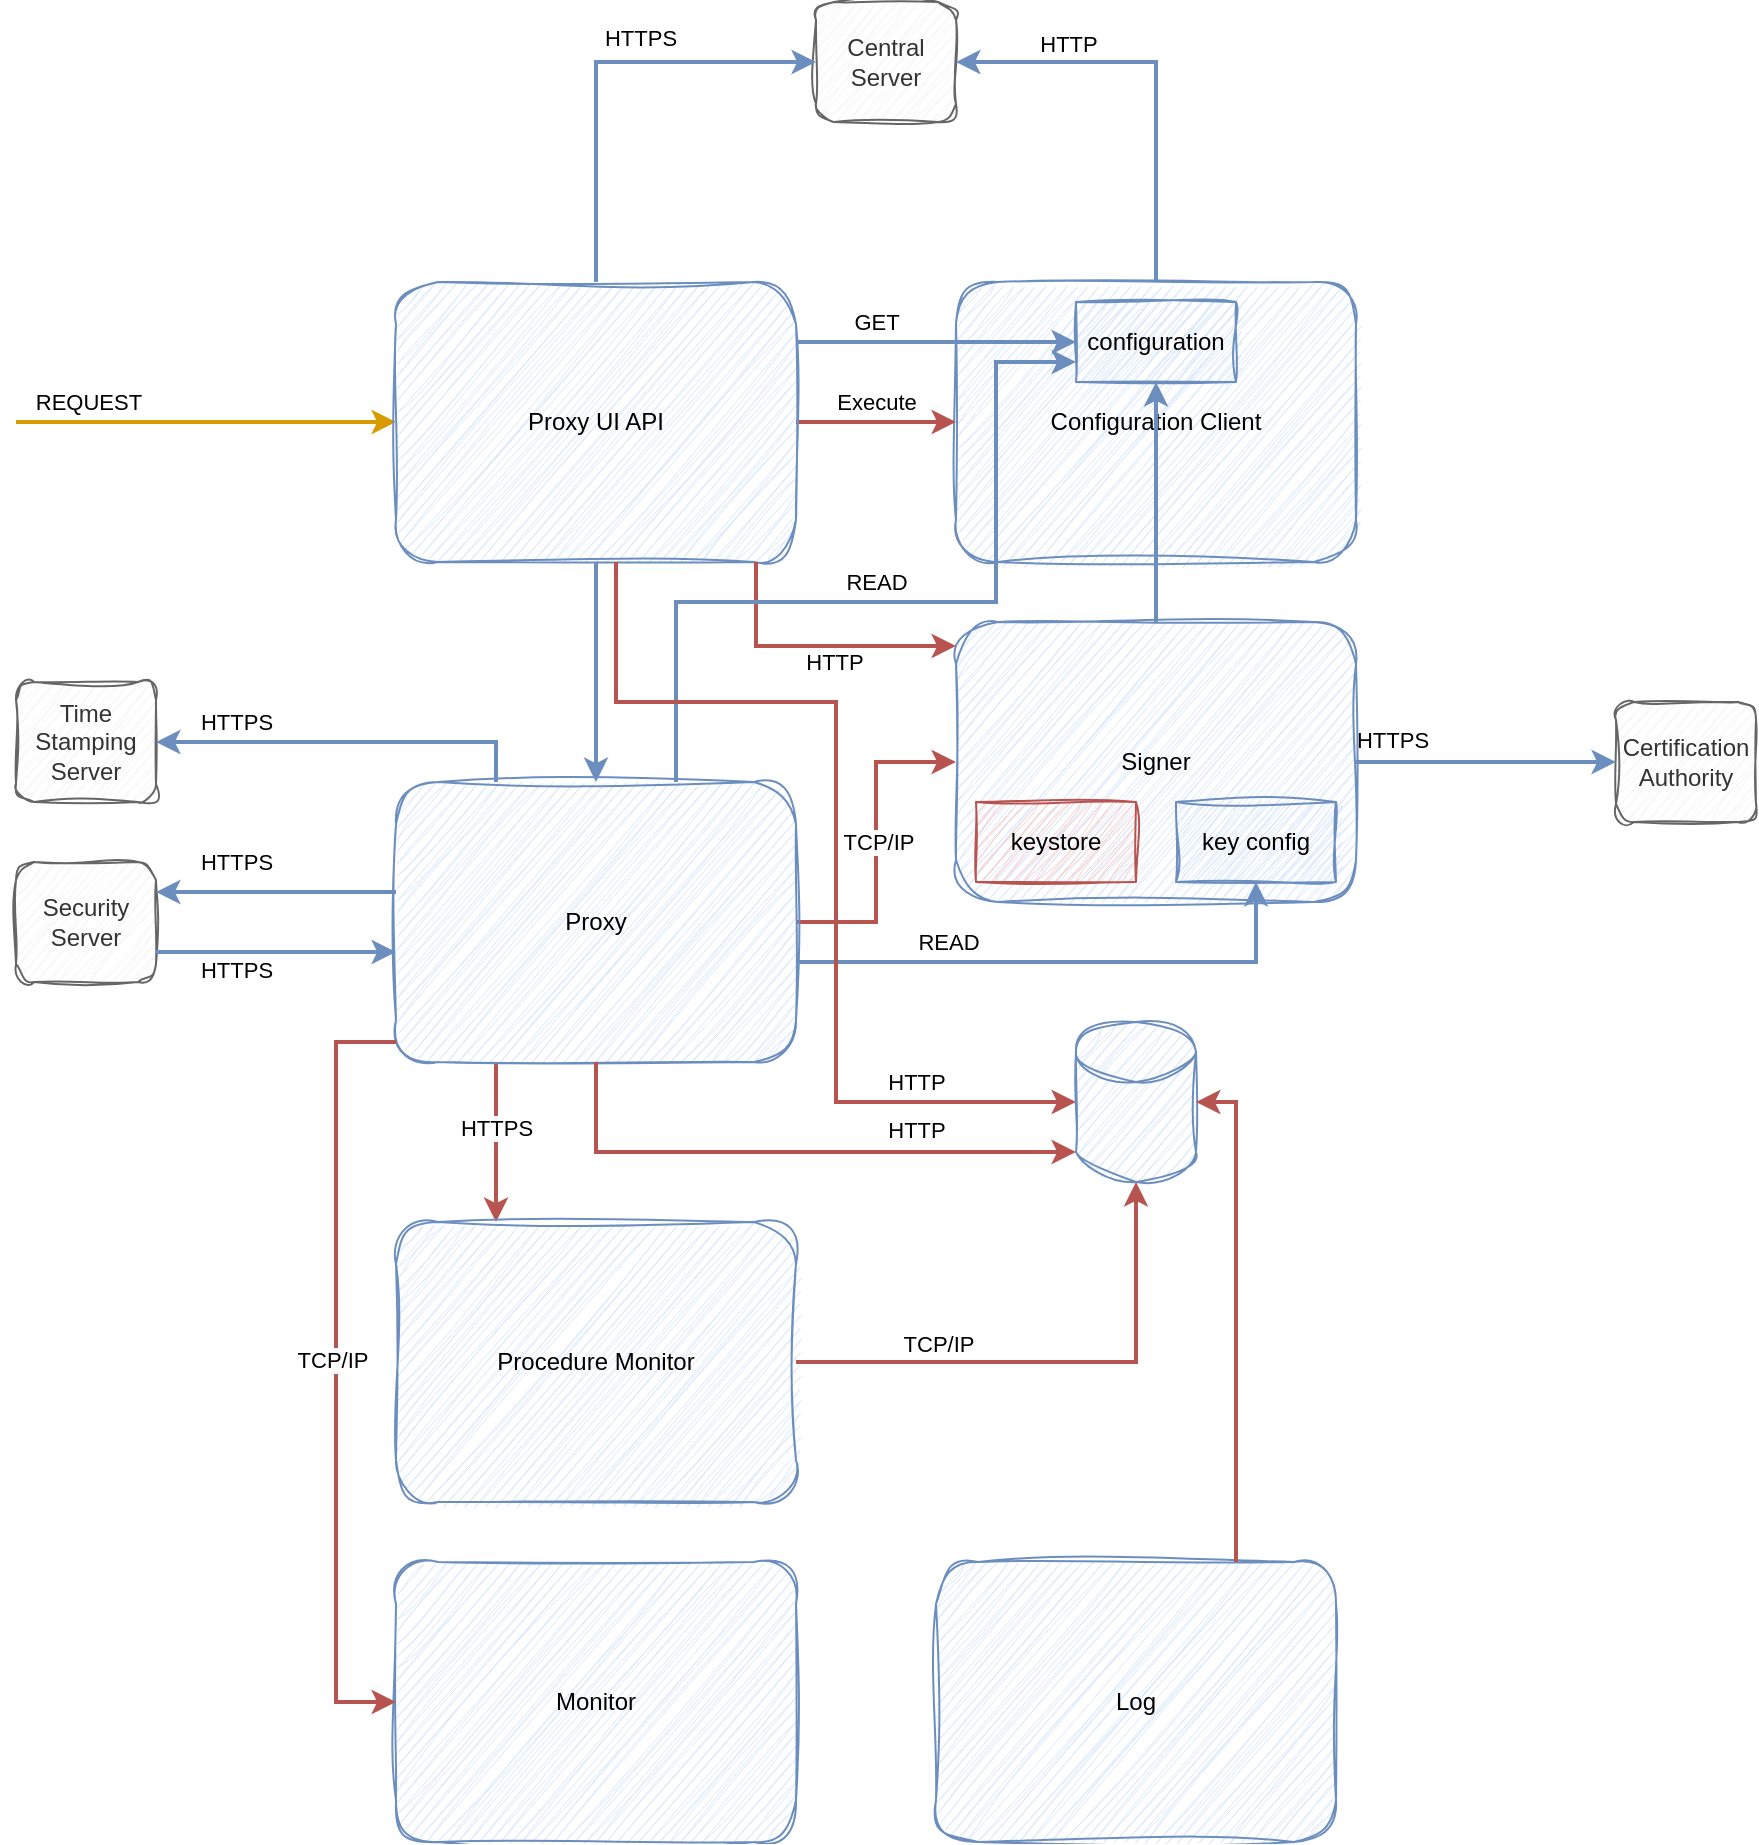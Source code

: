 <mxfile version="22.0.0" type="device">
  <diagram name="Page-1" id="yFWf8z5Nc-p6vVvYTItX">
    <mxGraphModel dx="1837" dy="732" grid="1" gridSize="10" guides="1" tooltips="1" connect="1" arrows="1" fold="1" page="1" pageScale="1" pageWidth="827" pageHeight="1169" math="0" shadow="0">
      <root>
        <mxCell id="0" />
        <mxCell id="1" parent="0" />
        <mxCell id="6mhNRu9M8aY7b2GkpPyk-1" value="Central Server" style="rounded=1;whiteSpace=wrap;html=1;fillColor=#f5f5f5;fontColor=#333333;strokeColor=#666666;sketch=1;curveFitting=1;jiggle=2;" parent="1" vertex="1">
          <mxGeometry x="320" y="180" width="70" height="60" as="geometry" />
        </mxCell>
        <mxCell id="6mhNRu9M8aY7b2GkpPyk-2" value="Security Server" style="rounded=1;whiteSpace=wrap;html=1;sketch=1;curveFitting=1;jiggle=2;fillColor=#f5f5f5;fontColor=#333333;strokeColor=#666666;" parent="1" vertex="1">
          <mxGeometry x="-80" y="610" width="70" height="60" as="geometry" />
        </mxCell>
        <mxCell id="6mhNRu9M8aY7b2GkpPyk-3" value="Time Stamping Server" style="rounded=1;whiteSpace=wrap;html=1;sketch=1;curveFitting=1;jiggle=2;fillColor=#f5f5f5;fontColor=#333333;strokeColor=#666666;" parent="1" vertex="1">
          <mxGeometry x="-80" y="520" width="70" height="60" as="geometry" />
        </mxCell>
        <mxCell id="6mhNRu9M8aY7b2GkpPyk-4" value="Certification Authority" style="rounded=1;whiteSpace=wrap;html=1;sketch=1;curveFitting=1;jiggle=2;fillColor=#f5f5f5;fontColor=#333333;strokeColor=#666666;" parent="1" vertex="1">
          <mxGeometry x="720" y="530" width="70" height="60" as="geometry" />
        </mxCell>
        <mxCell id="6mhNRu9M8aY7b2GkpPyk-7" value="" style="group" parent="1" vertex="1" connectable="0">
          <mxGeometry x="390" y="320" width="200" height="140" as="geometry" />
        </mxCell>
        <mxCell id="6mhNRu9M8aY7b2GkpPyk-5" value="Configuration Client" style="rounded=1;whiteSpace=wrap;html=1;labelPosition=center;verticalLabelPosition=middle;align=center;verticalAlign=middle;fillColor=#dae8fc;strokeColor=#6c8ebf;sketch=1;curveFitting=1;jiggle=2;" parent="6mhNRu9M8aY7b2GkpPyk-7" vertex="1">
          <mxGeometry width="200" height="140" as="geometry" />
        </mxCell>
        <mxCell id="6mhNRu9M8aY7b2GkpPyk-6" value="configuration" style="rounded=0;whiteSpace=wrap;html=1;fillColor=#dae8fc;strokeColor=#6c8ebf;sketch=1;curveFitting=1;jiggle=2;" parent="6mhNRu9M8aY7b2GkpPyk-7" vertex="1">
          <mxGeometry x="60" y="10" width="80" height="40" as="geometry" />
        </mxCell>
        <mxCell id="6mhNRu9M8aY7b2GkpPyk-8" style="edgeStyle=orthogonalEdgeStyle;rounded=0;orthogonalLoop=1;jettySize=auto;html=1;fillColor=#dae8fc;strokeColor=#6c8ebf;strokeWidth=2;entryX=1;entryY=0.5;entryDx=0;entryDy=0;" parent="1" source="6mhNRu9M8aY7b2GkpPyk-5" target="6mhNRu9M8aY7b2GkpPyk-1" edge="1">
          <mxGeometry relative="1" as="geometry">
            <mxPoint x="420" y="250" as="targetPoint" />
            <Array as="points">
              <mxPoint x="490" y="210" />
            </Array>
          </mxGeometry>
        </mxCell>
        <mxCell id="6mhNRu9M8aY7b2GkpPyk-9" value="HTTP" style="edgeLabel;html=1;align=center;verticalAlign=middle;resizable=0;points=[];" parent="6mhNRu9M8aY7b2GkpPyk-8" vertex="1" connectable="0">
          <mxGeometry x="-0.127" relative="1" as="geometry">
            <mxPoint x="-44" y="-28" as="offset" />
          </mxGeometry>
        </mxCell>
        <mxCell id="6mhNRu9M8aY7b2GkpPyk-13" style="edgeStyle=orthogonalEdgeStyle;rounded=0;orthogonalLoop=1;jettySize=auto;html=1;entryX=0;entryY=0.5;entryDx=0;entryDy=0;fillColor=#f8cecc;strokeColor=#b85450;strokeWidth=2;" parent="1" source="6mhNRu9M8aY7b2GkpPyk-11" target="6mhNRu9M8aY7b2GkpPyk-5" edge="1">
          <mxGeometry relative="1" as="geometry" />
        </mxCell>
        <mxCell id="6mhNRu9M8aY7b2GkpPyk-14" value="Execute" style="edgeLabel;html=1;align=center;verticalAlign=middle;resizable=0;points=[];" parent="6mhNRu9M8aY7b2GkpPyk-13" vertex="1" connectable="0">
          <mxGeometry x="-0.275" relative="1" as="geometry">
            <mxPoint x="11" y="-10" as="offset" />
          </mxGeometry>
        </mxCell>
        <mxCell id="6mhNRu9M8aY7b2GkpPyk-15" style="edgeStyle=orthogonalEdgeStyle;rounded=0;orthogonalLoop=1;jettySize=auto;html=1;fillColor=#dae8fc;strokeColor=#6c8ebf;strokeWidth=2;" parent="1" source="6mhNRu9M8aY7b2GkpPyk-11" target="6mhNRu9M8aY7b2GkpPyk-1" edge="1">
          <mxGeometry relative="1" as="geometry">
            <mxPoint x="330" y="215" as="targetPoint" />
            <Array as="points">
              <mxPoint x="210" y="210" />
            </Array>
          </mxGeometry>
        </mxCell>
        <mxCell id="6mhNRu9M8aY7b2GkpPyk-16" value="HTTPS" style="edgeLabel;html=1;align=center;verticalAlign=middle;resizable=0;points=[];" parent="6mhNRu9M8aY7b2GkpPyk-15" vertex="1" connectable="0">
          <mxGeometry x="0.197" relative="1" as="geometry">
            <mxPoint y="-12" as="offset" />
          </mxGeometry>
        </mxCell>
        <mxCell id="6mhNRu9M8aY7b2GkpPyk-17" style="edgeStyle=orthogonalEdgeStyle;rounded=0;orthogonalLoop=1;jettySize=auto;html=1;entryX=0;entryY=0.5;entryDx=0;entryDy=0;fillColor=#dae8fc;strokeColor=#6c8ebf;strokeWidth=2;" parent="1" source="6mhNRu9M8aY7b2GkpPyk-11" target="6mhNRu9M8aY7b2GkpPyk-6" edge="1">
          <mxGeometry relative="1" as="geometry">
            <Array as="points">
              <mxPoint x="350" y="350" />
              <mxPoint x="350" y="350" />
            </Array>
          </mxGeometry>
        </mxCell>
        <mxCell id="6mhNRu9M8aY7b2GkpPyk-18" value="GET" style="edgeLabel;html=1;align=center;verticalAlign=middle;resizable=0;points=[];" parent="6mhNRu9M8aY7b2GkpPyk-17" vertex="1" connectable="0">
          <mxGeometry x="-0.543" y="1" relative="1" as="geometry">
            <mxPoint x="8" y="-9" as="offset" />
          </mxGeometry>
        </mxCell>
        <mxCell id="6mhNRu9M8aY7b2GkpPyk-26" style="edgeStyle=orthogonalEdgeStyle;rounded=0;orthogonalLoop=1;jettySize=auto;html=1;startArrow=classic;startFill=1;endArrow=none;endFill=0;strokeWidth=2;fillColor=#ffe6cc;strokeColor=#d79b00;" parent="1" source="6mhNRu9M8aY7b2GkpPyk-11" edge="1">
          <mxGeometry relative="1" as="geometry">
            <mxPoint x="-80" y="390" as="targetPoint" />
          </mxGeometry>
        </mxCell>
        <mxCell id="6mhNRu9M8aY7b2GkpPyk-27" value="REQUEST" style="edgeLabel;html=1;align=center;verticalAlign=middle;resizable=0;points=[];" parent="6mhNRu9M8aY7b2GkpPyk-26" vertex="1" connectable="0">
          <mxGeometry x="0.552" relative="1" as="geometry">
            <mxPoint x="-7" y="-10" as="offset" />
          </mxGeometry>
        </mxCell>
        <mxCell id="6mhNRu9M8aY7b2GkpPyk-30" style="edgeStyle=orthogonalEdgeStyle;rounded=0;orthogonalLoop=1;jettySize=auto;html=1;entryX=0.5;entryY=0;entryDx=0;entryDy=0;fillColor=#dae8fc;strokeColor=#6c8ebf;strokeWidth=2;" parent="1" source="6mhNRu9M8aY7b2GkpPyk-11" target="6mhNRu9M8aY7b2GkpPyk-29" edge="1">
          <mxGeometry relative="1" as="geometry" />
        </mxCell>
        <mxCell id="6mhNRu9M8aY7b2GkpPyk-11" value="Proxy UI API" style="rounded=1;whiteSpace=wrap;html=1;labelPosition=center;verticalLabelPosition=middle;align=center;verticalAlign=middle;fillColor=#dae8fc;strokeColor=#6c8ebf;sketch=1;curveFitting=1;jiggle=2;" parent="1" vertex="1">
          <mxGeometry x="110" y="320" width="200" height="140" as="geometry" />
        </mxCell>
        <mxCell id="6mhNRu9M8aY7b2GkpPyk-24" style="edgeStyle=orthogonalEdgeStyle;rounded=0;orthogonalLoop=1;jettySize=auto;html=1;entryX=0;entryY=0.5;entryDx=0;entryDy=0;fillColor=#dae8fc;strokeColor=#6c8ebf;strokeWidth=2;" parent="1" source="6mhNRu9M8aY7b2GkpPyk-19" target="6mhNRu9M8aY7b2GkpPyk-4" edge="1">
          <mxGeometry relative="1" as="geometry" />
        </mxCell>
        <mxCell id="6mhNRu9M8aY7b2GkpPyk-25" value="HTTPS" style="edgeLabel;html=1;align=center;verticalAlign=middle;resizable=0;points=[];" parent="6mhNRu9M8aY7b2GkpPyk-24" vertex="1" connectable="0">
          <mxGeometry x="-0.73" y="3" relative="1" as="geometry">
            <mxPoint y="-8" as="offset" />
          </mxGeometry>
        </mxCell>
        <mxCell id="6mhNRu9M8aY7b2GkpPyk-28" style="edgeStyle=orthogonalEdgeStyle;rounded=0;orthogonalLoop=1;jettySize=auto;html=1;entryX=0.5;entryY=1;entryDx=0;entryDy=0;fillColor=#dae8fc;strokeColor=#6c8ebf;strokeWidth=2;" parent="1" source="6mhNRu9M8aY7b2GkpPyk-19" target="6mhNRu9M8aY7b2GkpPyk-6" edge="1">
          <mxGeometry relative="1" as="geometry" />
        </mxCell>
        <mxCell id="6mhNRu9M8aY7b2GkpPyk-19" value="Signer" style="rounded=1;whiteSpace=wrap;html=1;labelPosition=center;verticalLabelPosition=middle;align=center;verticalAlign=middle;fillColor=#dae8fc;strokeColor=#6c8ebf;sketch=1;curveFitting=1;jiggle=2;" parent="1" vertex="1">
          <mxGeometry x="390" y="490" width="200" height="140" as="geometry" />
        </mxCell>
        <mxCell id="6mhNRu9M8aY7b2GkpPyk-20" style="edgeStyle=orthogonalEdgeStyle;rounded=0;orthogonalLoop=1;jettySize=auto;html=1;entryX=0;entryY=0.086;entryDx=0;entryDy=0;entryPerimeter=0;fillColor=#f8cecc;strokeColor=#b85450;strokeWidth=2;" parent="1" source="6mhNRu9M8aY7b2GkpPyk-11" target="6mhNRu9M8aY7b2GkpPyk-19" edge="1">
          <mxGeometry relative="1" as="geometry">
            <Array as="points">
              <mxPoint x="290" y="502" />
            </Array>
          </mxGeometry>
        </mxCell>
        <mxCell id="6mhNRu9M8aY7b2GkpPyk-21" value="HTTP" style="edgeLabel;html=1;align=center;verticalAlign=middle;resizable=0;points=[];" parent="6mhNRu9M8aY7b2GkpPyk-20" vertex="1" connectable="0">
          <mxGeometry x="0.027" y="1" relative="1" as="geometry">
            <mxPoint x="8" y="9" as="offset" />
          </mxGeometry>
        </mxCell>
        <mxCell id="6mhNRu9M8aY7b2GkpPyk-22" value="keystore" style="rounded=0;whiteSpace=wrap;html=1;fillColor=#f8cecc;strokeColor=#b85450;sketch=1;curveFitting=1;jiggle=2;" parent="1" vertex="1">
          <mxGeometry x="400" y="580" width="80" height="40" as="geometry" />
        </mxCell>
        <mxCell id="6mhNRu9M8aY7b2GkpPyk-23" value="key config" style="rounded=0;whiteSpace=wrap;html=1;fillColor=#dae8fc;strokeColor=#6c8ebf;sketch=1;curveFitting=1;jiggle=2;" parent="1" vertex="1">
          <mxGeometry x="500" y="580" width="80" height="40" as="geometry" />
        </mxCell>
        <mxCell id="6mhNRu9M8aY7b2GkpPyk-31" style="edgeStyle=orthogonalEdgeStyle;rounded=0;orthogonalLoop=1;jettySize=auto;html=1;entryX=0.5;entryY=1;entryDx=0;entryDy=0;fillColor=#dae8fc;strokeColor=#6c8ebf;strokeWidth=2;" parent="1" source="6mhNRu9M8aY7b2GkpPyk-29" target="6mhNRu9M8aY7b2GkpPyk-23" edge="1">
          <mxGeometry relative="1" as="geometry">
            <Array as="points">
              <mxPoint x="540" y="660" />
            </Array>
          </mxGeometry>
        </mxCell>
        <mxCell id="6mhNRu9M8aY7b2GkpPyk-44" value="READ" style="edgeLabel;html=1;align=center;verticalAlign=middle;resizable=0;points=[];" parent="6mhNRu9M8aY7b2GkpPyk-31" vertex="1" connectable="0">
          <mxGeometry x="-0.437" y="-1" relative="1" as="geometry">
            <mxPoint y="-11" as="offset" />
          </mxGeometry>
        </mxCell>
        <mxCell id="6mhNRu9M8aY7b2GkpPyk-32" style="edgeStyle=orthogonalEdgeStyle;rounded=0;orthogonalLoop=1;jettySize=auto;html=1;entryX=0;entryY=0.5;entryDx=0;entryDy=0;fillColor=#f8cecc;strokeColor=#b85450;strokeWidth=2;" parent="1" source="6mhNRu9M8aY7b2GkpPyk-29" target="6mhNRu9M8aY7b2GkpPyk-19" edge="1">
          <mxGeometry relative="1" as="geometry" />
        </mxCell>
        <mxCell id="6mhNRu9M8aY7b2GkpPyk-45" value="TCP/IP" style="edgeLabel;html=1;align=center;verticalAlign=middle;resizable=0;points=[];" parent="6mhNRu9M8aY7b2GkpPyk-32" vertex="1" connectable="0">
          <mxGeometry y="-1" relative="1" as="geometry">
            <mxPoint as="offset" />
          </mxGeometry>
        </mxCell>
        <mxCell id="6mhNRu9M8aY7b2GkpPyk-33" style="edgeStyle=orthogonalEdgeStyle;rounded=0;orthogonalLoop=1;jettySize=auto;html=1;entryX=0;entryY=0.75;entryDx=0;entryDy=0;fillColor=#dae8fc;strokeColor=#6c8ebf;strokeWidth=2;" parent="1" source="6mhNRu9M8aY7b2GkpPyk-29" target="6mhNRu9M8aY7b2GkpPyk-6" edge="1">
          <mxGeometry relative="1" as="geometry">
            <Array as="points">
              <mxPoint x="250" y="480" />
              <mxPoint x="410" y="480" />
              <mxPoint x="410" y="360" />
            </Array>
          </mxGeometry>
        </mxCell>
        <mxCell id="6mhNRu9M8aY7b2GkpPyk-34" value="READ" style="edgeLabel;html=1;align=center;verticalAlign=middle;resizable=0;points=[];" parent="6mhNRu9M8aY7b2GkpPyk-33" vertex="1" connectable="0">
          <mxGeometry x="0.102" y="2" relative="1" as="geometry">
            <mxPoint x="-36" y="-8" as="offset" />
          </mxGeometry>
        </mxCell>
        <mxCell id="6mhNRu9M8aY7b2GkpPyk-37" style="edgeStyle=orthogonalEdgeStyle;rounded=0;orthogonalLoop=1;jettySize=auto;html=1;entryX=1;entryY=0.25;entryDx=0;entryDy=0;fillColor=#dae8fc;strokeColor=#6c8ebf;strokeWidth=2;" parent="1" source="6mhNRu9M8aY7b2GkpPyk-29" target="6mhNRu9M8aY7b2GkpPyk-2" edge="1">
          <mxGeometry relative="1" as="geometry">
            <Array as="points">
              <mxPoint x="80" y="625" />
              <mxPoint x="80" y="625" />
            </Array>
          </mxGeometry>
        </mxCell>
        <mxCell id="6mhNRu9M8aY7b2GkpPyk-39" value="HTTPS" style="edgeLabel;html=1;align=center;verticalAlign=middle;resizable=0;points=[];" parent="6mhNRu9M8aY7b2GkpPyk-37" vertex="1" connectable="0">
          <mxGeometry x="0.15" y="1" relative="1" as="geometry">
            <mxPoint x="-11" y="-16" as="offset" />
          </mxGeometry>
        </mxCell>
        <mxCell id="6mhNRu9M8aY7b2GkpPyk-38" style="edgeStyle=orthogonalEdgeStyle;rounded=0;orthogonalLoop=1;jettySize=auto;html=1;entryX=1;entryY=0.75;entryDx=0;entryDy=0;startArrow=classic;startFill=1;endArrow=none;endFill=0;strokeWidth=2;fillColor=#dae8fc;strokeColor=#6c8ebf;" parent="1" source="6mhNRu9M8aY7b2GkpPyk-29" target="6mhNRu9M8aY7b2GkpPyk-2" edge="1">
          <mxGeometry relative="1" as="geometry">
            <Array as="points">
              <mxPoint x="80" y="655" />
              <mxPoint x="80" y="655" />
            </Array>
          </mxGeometry>
        </mxCell>
        <mxCell id="6mhNRu9M8aY7b2GkpPyk-40" value="HTTPS" style="edgeLabel;html=1;align=center;verticalAlign=middle;resizable=0;points=[];" parent="6mhNRu9M8aY7b2GkpPyk-38" vertex="1" connectable="0">
          <mxGeometry x="0.2" relative="1" as="geometry">
            <mxPoint x="-8" y="9" as="offset" />
          </mxGeometry>
        </mxCell>
        <mxCell id="6mhNRu9M8aY7b2GkpPyk-41" style="edgeStyle=orthogonalEdgeStyle;rounded=0;orthogonalLoop=1;jettySize=auto;html=1;entryX=1;entryY=0.5;entryDx=0;entryDy=0;fillColor=#dae8fc;strokeColor=#6c8ebf;strokeWidth=2;" parent="1" source="6mhNRu9M8aY7b2GkpPyk-29" target="6mhNRu9M8aY7b2GkpPyk-3" edge="1">
          <mxGeometry relative="1" as="geometry">
            <Array as="points">
              <mxPoint x="160" y="550" />
              <mxPoint x="-10" y="550" />
            </Array>
          </mxGeometry>
        </mxCell>
        <mxCell id="6mhNRu9M8aY7b2GkpPyk-42" value="HTTPS" style="edgeLabel;html=1;align=center;verticalAlign=middle;resizable=0;points=[];" parent="6mhNRu9M8aY7b2GkpPyk-41" vertex="1" connectable="0">
          <mxGeometry x="0.38" y="-3" relative="1" as="geometry">
            <mxPoint x="-19" y="-7" as="offset" />
          </mxGeometry>
        </mxCell>
        <mxCell id="6mhNRu9M8aY7b2GkpPyk-56" style="edgeStyle=orthogonalEdgeStyle;rounded=0;orthogonalLoop=1;jettySize=auto;html=1;fillColor=#f8cecc;strokeColor=#b85450;strokeWidth=2;" parent="1" source="6mhNRu9M8aY7b2GkpPyk-29" target="6mhNRu9M8aY7b2GkpPyk-53" edge="1">
          <mxGeometry relative="1" as="geometry">
            <Array as="points">
              <mxPoint x="160" y="750" />
              <mxPoint x="160" y="750" />
            </Array>
          </mxGeometry>
        </mxCell>
        <mxCell id="6mhNRu9M8aY7b2GkpPyk-57" value="HTTPS" style="edgeLabel;html=1;align=center;verticalAlign=middle;resizable=0;points=[];" parent="6mhNRu9M8aY7b2GkpPyk-56" vertex="1" connectable="0">
          <mxGeometry x="-0.175" relative="1" as="geometry">
            <mxPoint as="offset" />
          </mxGeometry>
        </mxCell>
        <mxCell id="6mhNRu9M8aY7b2GkpPyk-29" value="Proxy" style="rounded=1;whiteSpace=wrap;html=1;labelPosition=center;verticalLabelPosition=middle;align=center;verticalAlign=middle;fillColor=#dae8fc;strokeColor=#6c8ebf;sketch=1;curveFitting=1;jiggle=2;" parent="1" vertex="1">
          <mxGeometry x="110" y="570" width="200" height="140" as="geometry" />
        </mxCell>
        <mxCell id="6mhNRu9M8aY7b2GkpPyk-43" value="" style="shape=cylinder3;whiteSpace=wrap;html=1;boundedLbl=1;backgroundOutline=1;size=15;fillColor=#dae8fc;strokeColor=#6c8ebf;sketch=1;curveFitting=1;jiggle=2;" parent="1" vertex="1">
          <mxGeometry x="450" y="690" width="60" height="80" as="geometry" />
        </mxCell>
        <mxCell id="6mhNRu9M8aY7b2GkpPyk-46" style="edgeStyle=orthogonalEdgeStyle;rounded=0;orthogonalLoop=1;jettySize=auto;html=1;entryX=0;entryY=0.5;entryDx=0;entryDy=0;entryPerimeter=0;fillColor=#f8cecc;strokeColor=#b85450;strokeWidth=2;" parent="1" source="6mhNRu9M8aY7b2GkpPyk-11" target="6mhNRu9M8aY7b2GkpPyk-43" edge="1">
          <mxGeometry relative="1" as="geometry">
            <Array as="points">
              <mxPoint x="220" y="530" />
              <mxPoint x="330" y="530" />
              <mxPoint x="330" y="730" />
            </Array>
          </mxGeometry>
        </mxCell>
        <mxCell id="6mhNRu9M8aY7b2GkpPyk-47" value="HTTP" style="edgeLabel;html=1;align=center;verticalAlign=middle;resizable=0;points=[];" parent="6mhNRu9M8aY7b2GkpPyk-46" vertex="1" connectable="0">
          <mxGeometry x="0.628" relative="1" as="geometry">
            <mxPoint x="13" y="-10" as="offset" />
          </mxGeometry>
        </mxCell>
        <mxCell id="6mhNRu9M8aY7b2GkpPyk-48" style="edgeStyle=orthogonalEdgeStyle;rounded=0;orthogonalLoop=1;jettySize=auto;html=1;entryX=0;entryY=1;entryDx=0;entryDy=-15;entryPerimeter=0;fillColor=#f8cecc;strokeColor=#b85450;strokeWidth=2;" parent="1" source="6mhNRu9M8aY7b2GkpPyk-29" target="6mhNRu9M8aY7b2GkpPyk-43" edge="1">
          <mxGeometry relative="1" as="geometry">
            <Array as="points">
              <mxPoint x="210" y="755" />
            </Array>
          </mxGeometry>
        </mxCell>
        <mxCell id="6mhNRu9M8aY7b2GkpPyk-49" value="HTTP" style="edgeLabel;html=1;align=center;verticalAlign=middle;resizable=0;points=[];" parent="6mhNRu9M8aY7b2GkpPyk-48" vertex="1" connectable="0">
          <mxGeometry x="0.41" y="4" relative="1" as="geometry">
            <mxPoint x="4" y="-7" as="offset" />
          </mxGeometry>
        </mxCell>
        <mxCell id="6mhNRu9M8aY7b2GkpPyk-50" value="Monitor" style="rounded=1;whiteSpace=wrap;html=1;labelPosition=center;verticalLabelPosition=middle;align=center;verticalAlign=middle;fillColor=#dae8fc;strokeColor=#6c8ebf;sketch=1;curveFitting=1;jiggle=2;" parent="1" vertex="1">
          <mxGeometry x="110" y="960" width="200" height="140" as="geometry" />
        </mxCell>
        <mxCell id="6mhNRu9M8aY7b2GkpPyk-51" style="edgeStyle=orthogonalEdgeStyle;rounded=0;orthogonalLoop=1;jettySize=auto;html=1;entryX=0;entryY=0.5;entryDx=0;entryDy=0;fillColor=#f8cecc;strokeColor=#b85450;strokeWidth=2;" parent="1" source="6mhNRu9M8aY7b2GkpPyk-29" target="6mhNRu9M8aY7b2GkpPyk-50" edge="1">
          <mxGeometry relative="1" as="geometry">
            <Array as="points">
              <mxPoint x="80" y="700" />
              <mxPoint x="80" y="1030" />
            </Array>
          </mxGeometry>
        </mxCell>
        <mxCell id="6mhNRu9M8aY7b2GkpPyk-52" value="TCP/IP" style="edgeLabel;html=1;align=center;verticalAlign=middle;resizable=0;points=[];" parent="6mhNRu9M8aY7b2GkpPyk-51" vertex="1" connectable="0">
          <mxGeometry x="0.007" y="-2" relative="1" as="geometry">
            <mxPoint y="-8" as="offset" />
          </mxGeometry>
        </mxCell>
        <mxCell id="6mhNRu9M8aY7b2GkpPyk-53" value="Procedure Monitor" style="rounded=1;whiteSpace=wrap;html=1;labelPosition=center;verticalLabelPosition=middle;align=center;verticalAlign=middle;fillColor=#dae8fc;strokeColor=#6c8ebf;sketch=1;curveFitting=1;jiggle=2;" parent="1" vertex="1">
          <mxGeometry x="110" y="790" width="200" height="140" as="geometry" />
        </mxCell>
        <mxCell id="6mhNRu9M8aY7b2GkpPyk-54" style="edgeStyle=orthogonalEdgeStyle;rounded=0;orthogonalLoop=1;jettySize=auto;html=1;entryX=0.5;entryY=1;entryDx=0;entryDy=0;entryPerimeter=0;fillColor=#f8cecc;strokeColor=#b85450;strokeWidth=2;" parent="1" source="6mhNRu9M8aY7b2GkpPyk-53" target="6mhNRu9M8aY7b2GkpPyk-43" edge="1">
          <mxGeometry relative="1" as="geometry" />
        </mxCell>
        <mxCell id="6mhNRu9M8aY7b2GkpPyk-55" value="TCP/IP" style="edgeLabel;html=1;align=center;verticalAlign=middle;resizable=0;points=[];" parent="6mhNRu9M8aY7b2GkpPyk-54" vertex="1" connectable="0">
          <mxGeometry x="-0.462" y="3" relative="1" as="geometry">
            <mxPoint x="1" y="-6" as="offset" />
          </mxGeometry>
        </mxCell>
        <mxCell id="6mhNRu9M8aY7b2GkpPyk-58" value="Log" style="rounded=1;whiteSpace=wrap;html=1;labelPosition=center;verticalLabelPosition=middle;align=center;verticalAlign=middle;fillColor=#dae8fc;strokeColor=#6c8ebf;sketch=1;curveFitting=1;jiggle=2;" parent="1" vertex="1">
          <mxGeometry x="380" y="960" width="200" height="140" as="geometry" />
        </mxCell>
        <mxCell id="6mhNRu9M8aY7b2GkpPyk-59" style="edgeStyle=orthogonalEdgeStyle;rounded=0;orthogonalLoop=1;jettySize=auto;html=1;entryX=1;entryY=0.5;entryDx=0;entryDy=0;entryPerimeter=0;fillColor=#f8cecc;strokeColor=#b85450;strokeWidth=2;" parent="1" source="6mhNRu9M8aY7b2GkpPyk-58" target="6mhNRu9M8aY7b2GkpPyk-43" edge="1">
          <mxGeometry relative="1" as="geometry">
            <Array as="points">
              <mxPoint x="530" y="730" />
            </Array>
          </mxGeometry>
        </mxCell>
      </root>
    </mxGraphModel>
  </diagram>
</mxfile>
